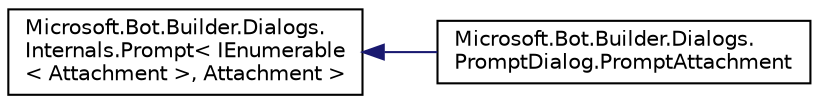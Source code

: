digraph "Graphical Class Hierarchy"
{
  edge [fontname="Helvetica",fontsize="10",labelfontname="Helvetica",labelfontsize="10"];
  node [fontname="Helvetica",fontsize="10",shape=record];
  rankdir="LR";
  Node1 [label="Microsoft.Bot.Builder.Dialogs.\lInternals.Prompt\< IEnumerable\l\< Attachment \>, Attachment \>",height=0.2,width=0.4,color="black", fillcolor="white", style="filled",URL="$d7/d1c/class_microsoft_1_1_bot_1_1_builder_1_1_dialogs_1_1_internals_1_1_prompt.html"];
  Node1 -> Node2 [dir="back",color="midnightblue",fontsize="10",style="solid",fontname="Helvetica"];
  Node2 [label="Microsoft.Bot.Builder.Dialogs.\lPromptDialog.PromptAttachment",height=0.2,width=0.4,color="black", fillcolor="white", style="filled",URL="$d5/d9a/class_microsoft_1_1_bot_1_1_builder_1_1_dialogs_1_1_prompt_dialog_1_1_prompt_attachment.html",tooltip="Prompt for an attachment"];
}
